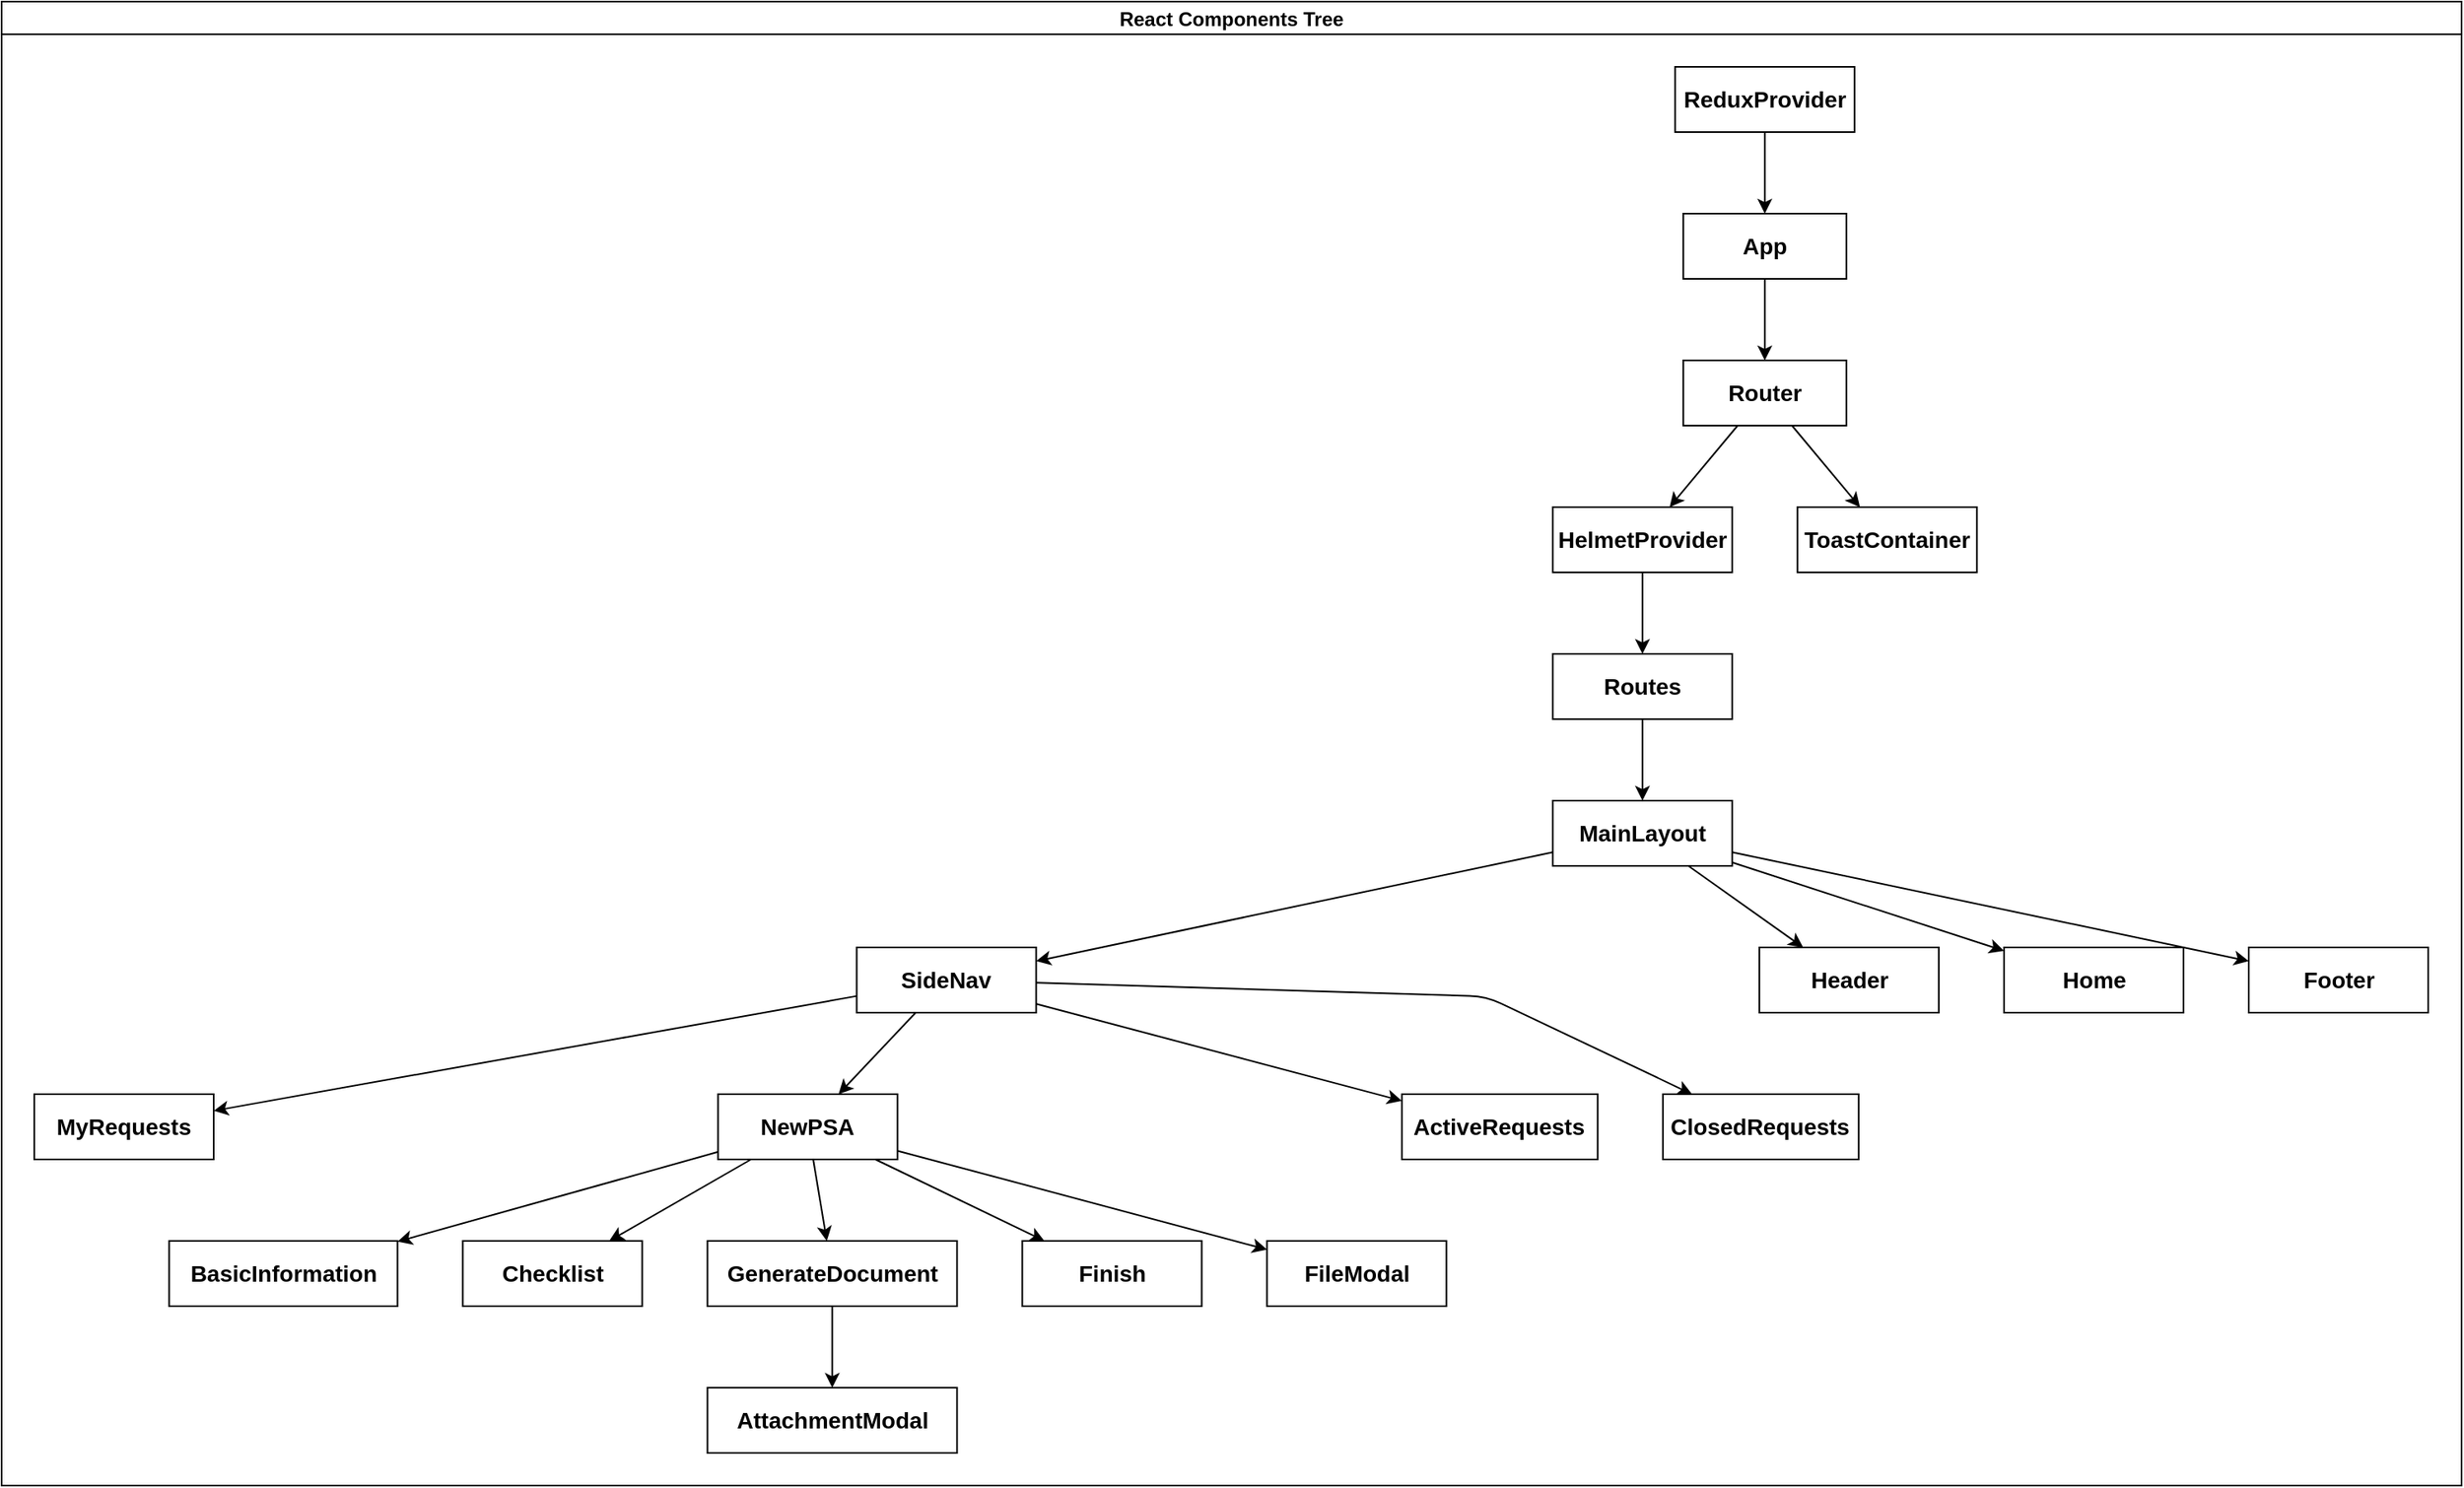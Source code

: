<mxfile>
    <diagram id="VyfnaPmFRD0aXaNo3N6c" name="Page-1">
        <mxGraphModel dx="1272" dy="175" grid="1" gridSize="10" guides="1" tooltips="1" connect="1" arrows="1" fold="1" page="0" pageScale="1" pageWidth="850" pageHeight="1100" background="none" math="0" shadow="0">
            <root>
                <mxCell id="0"/>
                <mxCell id="1" parent="0"/>
                <mxCell id="2" value="React Components Tree" style="swimlane;startSize=20;horizontal=1;childLayout=treeLayout;horizontalTree=0;resizable=0;containerType=tree;" parent="1" vertex="1">
                    <mxGeometry x="170" y="470" width="1508" height="910" as="geometry"/>
                </mxCell>
                <mxCell id="3" value="&lt;b&gt;&lt;font style=&quot;font-size: 14px&quot;&gt;ReduxProvider&lt;/font&gt;&lt;/b&gt;" style="whiteSpace=wrap;html=1;" parent="2" vertex="1">
                    <mxGeometry x="1025.88" y="40" width="110" height="40" as="geometry"/>
                </mxCell>
                <mxCell id="13" value="" style="edgeStyle=none;html=1;" parent="2" source="3" target="14" edge="1">
                    <mxGeometry relative="1" as="geometry"/>
                </mxCell>
                <mxCell id="14" value="&lt;span style=&quot;font-size: 14px&quot;&gt;&lt;b&gt;App&lt;/b&gt;&lt;/span&gt;" style="whiteSpace=wrap;html=1;" parent="2" vertex="1">
                    <mxGeometry x="1030.88" y="130" width="100" height="40" as="geometry"/>
                </mxCell>
                <mxCell id="21" value="" style="edgeStyle=none;html=1;" parent="2" source="14" target="22" edge="1">
                    <mxGeometry relative="1" as="geometry">
                        <mxPoint x="-10456" y="640" as="sourcePoint"/>
                    </mxGeometry>
                </mxCell>
                <mxCell id="22" value="&lt;span style=&quot;font-size: 14px&quot;&gt;&lt;b&gt;Router&lt;/b&gt;&lt;/span&gt;" style="whiteSpace=wrap;html=1;" parent="2" vertex="1">
                    <mxGeometry x="1030.88" y="220" width="100" height="40" as="geometry"/>
                </mxCell>
                <mxCell id="23" value="" style="edgeStyle=none;html=1;" parent="2" source="22" target="24" edge="1">
                    <mxGeometry relative="1" as="geometry">
                        <mxPoint x="-10386" y="640" as="sourcePoint"/>
                    </mxGeometry>
                </mxCell>
                <mxCell id="24" value="&lt;span style=&quot;font-size: 14px&quot;&gt;&lt;b&gt;HelmetProvider&lt;/b&gt;&lt;/span&gt;" style="whiteSpace=wrap;html=1;" parent="2" vertex="1">
                    <mxGeometry x="950.88" y="310" width="110" height="40" as="geometry"/>
                </mxCell>
                <mxCell id="27" value="" style="edgeStyle=none;html=1;" parent="2" source="22" target="28" edge="1">
                    <mxGeometry relative="1" as="geometry">
                        <mxPoint x="-10309" y="730" as="sourcePoint"/>
                    </mxGeometry>
                </mxCell>
                <mxCell id="28" value="&lt;span style=&quot;font-size: 14px&quot;&gt;&lt;b&gt;ToastContainer&lt;/b&gt;&lt;/span&gt;" style="whiteSpace=wrap;html=1;" parent="2" vertex="1">
                    <mxGeometry x="1100.88" y="310" width="110" height="40" as="geometry"/>
                </mxCell>
                <mxCell id="29" value="" style="edgeStyle=none;html=1;" parent="2" source="24" target="30" edge="1">
                    <mxGeometry relative="1" as="geometry">
                        <mxPoint x="-10245.667" y="730" as="sourcePoint"/>
                    </mxGeometry>
                </mxCell>
                <mxCell id="30" value="&lt;span style=&quot;font-size: 14px&quot;&gt;&lt;b&gt;Routes&lt;br&gt;&lt;/b&gt;&lt;/span&gt;" style="whiteSpace=wrap;html=1;" parent="2" vertex="1">
                    <mxGeometry x="950.88" y="400" width="110" height="40" as="geometry"/>
                </mxCell>
                <mxCell id="33" value="" style="edgeStyle=none;html=1;" parent="2" source="30" target="34" edge="1">
                    <mxGeometry relative="1" as="geometry">
                        <mxPoint x="-10299" y="820" as="sourcePoint"/>
                    </mxGeometry>
                </mxCell>
                <mxCell id="34" value="&lt;span style=&quot;font-size: 14px&quot;&gt;&lt;b&gt;MainLayout&lt;br&gt;&lt;/b&gt;&lt;/span&gt;" style="whiteSpace=wrap;html=1;" parent="2" vertex="1">
                    <mxGeometry x="950.88" y="490" width="110" height="40" as="geometry"/>
                </mxCell>
                <mxCell id="44" value="" style="edgeStyle=none;html=1;" parent="2" source="34" target="45" edge="1">
                    <mxGeometry relative="1" as="geometry">
                        <mxPoint x="-10299" y="910" as="sourcePoint"/>
                    </mxGeometry>
                </mxCell>
                <mxCell id="45" value="&lt;span style=&quot;font-size: 14px&quot;&gt;&lt;b&gt;SideNav&lt;br&gt;&lt;/b&gt;&lt;/span&gt;" style="whiteSpace=wrap;html=1;" parent="2" vertex="1">
                    <mxGeometry x="524.2" y="580" width="110" height="40" as="geometry"/>
                </mxCell>
                <mxCell id="46" value="" style="edgeStyle=none;html=1;" parent="2" source="34" target="47" edge="1">
                    <mxGeometry relative="1" as="geometry">
                        <mxPoint x="-10299" y="1000" as="sourcePoint"/>
                    </mxGeometry>
                </mxCell>
                <mxCell id="47" value="&lt;span style=&quot;font-size: 14px&quot;&gt;&lt;b&gt;Header&lt;br&gt;&lt;/b&gt;&lt;/span&gt;" style="whiteSpace=wrap;html=1;" parent="2" vertex="1">
                    <mxGeometry x="1077.56" y="580" width="110" height="40" as="geometry"/>
                </mxCell>
                <mxCell id="48" value="" style="edgeStyle=none;html=1;" parent="2" source="34" target="49" edge="1">
                    <mxGeometry relative="1" as="geometry">
                        <mxPoint x="-10149" y="910" as="sourcePoint"/>
                    </mxGeometry>
                </mxCell>
                <mxCell id="49" value="&lt;span style=&quot;font-size: 14px&quot;&gt;&lt;b&gt;Home&lt;br&gt;&lt;/b&gt;&lt;/span&gt;" style="whiteSpace=wrap;html=1;" parent="2" vertex="1">
                    <mxGeometry x="1227.56" y="580" width="110" height="40" as="geometry"/>
                </mxCell>
                <mxCell id="66" value="" style="edgeStyle=none;html=1;" parent="2" source="34" target="67" edge="1">
                    <mxGeometry relative="1" as="geometry">
                        <mxPoint x="-5414.0" y="910" as="sourcePoint"/>
                    </mxGeometry>
                </mxCell>
                <mxCell id="67" value="&lt;span style=&quot;font-size: 14px&quot;&gt;&lt;b&gt;Footer&lt;br&gt;&lt;/b&gt;&lt;/span&gt;" style="whiteSpace=wrap;html=1;" parent="2" vertex="1">
                    <mxGeometry x="1377.56" y="580" width="110" height="40" as="geometry"/>
                </mxCell>
                <mxCell id="69" value="" style="edgeStyle=none;html=1;" parent="2" source="45" target="70" edge="1">
                    <mxGeometry relative="1" as="geometry">
                        <mxPoint x="-5164.0" y="1000" as="sourcePoint"/>
                    </mxGeometry>
                </mxCell>
                <mxCell id="70" value="&lt;span style=&quot;font-size: 14px&quot;&gt;&lt;b&gt;MyRequests&lt;br&gt;&lt;/b&gt;&lt;/span&gt;" style="whiteSpace=wrap;html=1;" parent="2" vertex="1">
                    <mxGeometry x="20" y="670" width="110" height="40" as="geometry"/>
                </mxCell>
                <mxCell id="71" value="" style="edgeStyle=none;html=1;" parent="2" source="45" target="72" edge="1">
                    <mxGeometry relative="1" as="geometry">
                        <mxPoint x="-5164.0" y="1000" as="sourcePoint"/>
                    </mxGeometry>
                </mxCell>
                <mxCell id="72" value="&lt;span style=&quot;font-size: 14px&quot;&gt;&lt;b&gt;NewPSA&lt;br&gt;&lt;/b&gt;&lt;/span&gt;" style="whiteSpace=wrap;html=1;" parent="2" vertex="1">
                    <mxGeometry x="439.2" y="670" width="110" height="40" as="geometry"/>
                </mxCell>
                <mxCell id="79" value="" style="edgeStyle=none;html=1;" parent="2" source="45" target="80" edge="1">
                    <mxGeometry relative="1" as="geometry">
                        <mxPoint x="-4467.333" y="1090" as="sourcePoint"/>
                    </mxGeometry>
                </mxCell>
                <mxCell id="80" value="&lt;span style=&quot;font-size: 14px&quot;&gt;&lt;b&gt;ActiveRequests&lt;br&gt;&lt;/b&gt;&lt;/span&gt;" style="whiteSpace=wrap;html=1;" parent="2" vertex="1">
                    <mxGeometry x="858.4" y="670" width="120" height="40" as="geometry"/>
                </mxCell>
                <mxCell id="81" value="" style="edgeStyle=none;html=1;" parent="2" source="45" target="82" edge="1">
                    <mxGeometry relative="1" as="geometry">
                        <mxPoint x="-3970.667" y="1090" as="sourcePoint"/>
                        <Array as="points">
                            <mxPoint x="910.0" y="610"/>
                        </Array>
                    </mxGeometry>
                </mxCell>
                <mxCell id="82" value="&lt;span style=&quot;font-size: 14px&quot;&gt;&lt;b&gt;ClosedRequests&lt;br&gt;&lt;/b&gt;&lt;/span&gt;" style="whiteSpace=wrap;html=1;" parent="2" vertex="1">
                    <mxGeometry x="1018.4" y="670" width="120" height="40" as="geometry"/>
                </mxCell>
                <mxCell id="83" value="" style="edgeStyle=none;html=1;" edge="1" target="84" source="72" parent="2">
                    <mxGeometry relative="1" as="geometry">
                        <mxPoint x="-3441.889" y="1090" as="sourcePoint"/>
                    </mxGeometry>
                </mxCell>
                <mxCell id="84" value="&lt;span style=&quot;font-size: 14px&quot;&gt;&lt;b&gt;BasicInformation&lt;br&gt;&lt;/b&gt;&lt;/span&gt;" style="whiteSpace=wrap;html=1;" vertex="1" parent="2">
                    <mxGeometry x="102.7" y="760" width="140" height="40" as="geometry"/>
                </mxCell>
                <mxCell id="85" value="" style="edgeStyle=none;html=1;" edge="1" target="86" source="72" parent="2">
                    <mxGeometry relative="1" as="geometry">
                        <mxPoint x="-3447.329" y="1090" as="sourcePoint"/>
                    </mxGeometry>
                </mxCell>
                <mxCell id="86" value="&lt;span style=&quot;font-size: 14px&quot;&gt;&lt;b&gt;Checklist&lt;br&gt;&lt;/b&gt;&lt;/span&gt;" style="whiteSpace=wrap;html=1;" vertex="1" parent="2">
                    <mxGeometry x="282.7" y="760" width="110" height="40" as="geometry"/>
                </mxCell>
                <mxCell id="87" value="" style="edgeStyle=none;html=1;" edge="1" target="88" source="72" parent="2">
                    <mxGeometry relative="1" as="geometry">
                        <mxPoint x="-2740.889" y="1090" as="sourcePoint"/>
                    </mxGeometry>
                </mxCell>
                <mxCell id="88" value="&lt;span style=&quot;font-size: 14px&quot;&gt;&lt;b&gt;GenerateDocument&lt;br&gt;&lt;/b&gt;&lt;/span&gt;" style="whiteSpace=wrap;html=1;" vertex="1" parent="2">
                    <mxGeometry x="432.7" y="760" width="153" height="40" as="geometry"/>
                </mxCell>
                <mxCell id="89" value="" style="edgeStyle=none;html=1;" edge="1" target="90" source="72" parent="2">
                    <mxGeometry relative="1" as="geometry">
                        <mxPoint x="-1112.489" y="1090" as="sourcePoint"/>
                    </mxGeometry>
                </mxCell>
                <mxCell id="90" value="&lt;span style=&quot;font-size: 14px&quot;&gt;&lt;b&gt;Finish&lt;br&gt;&lt;/b&gt;&lt;/span&gt;" style="whiteSpace=wrap;html=1;" vertex="1" parent="2">
                    <mxGeometry x="625.7" y="760" width="110" height="40" as="geometry"/>
                </mxCell>
                <mxCell id="91" value="" style="edgeStyle=none;html=1;" edge="1" target="92" source="72" parent="2">
                    <mxGeometry relative="1" as="geometry">
                        <mxPoint x="-211.569" y="1090" as="sourcePoint"/>
                    </mxGeometry>
                </mxCell>
                <mxCell id="92" value="&lt;span style=&quot;font-size: 14px&quot;&gt;&lt;b&gt;FileModal&lt;br&gt;&lt;/b&gt;&lt;/span&gt;" style="whiteSpace=wrap;html=1;" vertex="1" parent="2">
                    <mxGeometry x="775.7" y="760" width="110" height="40" as="geometry"/>
                </mxCell>
                <mxCell id="93" value="" style="edgeStyle=none;html=1;" edge="1" target="94" source="88" parent="2">
                    <mxGeometry relative="1" as="geometry">
                        <mxPoint x="707.533" y="1180" as="sourcePoint"/>
                    </mxGeometry>
                </mxCell>
                <mxCell id="94" value="&lt;span style=&quot;font-size: 14px&quot;&gt;&lt;b&gt;AttachmentModal&lt;br&gt;&lt;/b&gt;&lt;/span&gt;" style="whiteSpace=wrap;html=1;" vertex="1" parent="2">
                    <mxGeometry x="432.7" y="850" width="153" height="40" as="geometry"/>
                </mxCell>
            </root>
        </mxGraphModel>
    </diagram>
</mxfile>